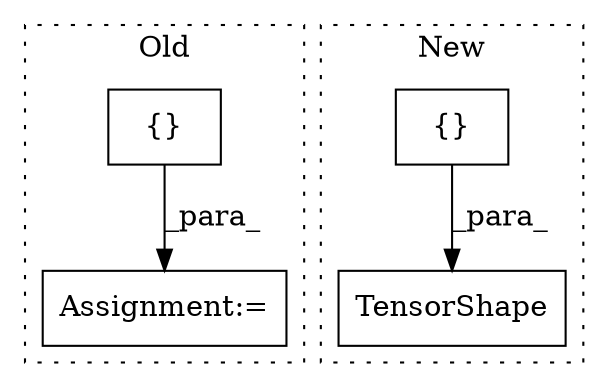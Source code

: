 digraph G {
subgraph cluster0 {
1 [label="{}" a="4" s="14760,14766" l="1,1" shape="box"];
4 [label="Assignment:=" a="7" s="14710" l="1" shape="box"];
label = "Old";
style="dotted";
}
subgraph cluster1 {
2 [label="TensorShape" a="32" s="13733,13760" l="12,1" shape="box"];
3 [label="{}" a="4" s="13754,13759" l="1,1" shape="box"];
label = "New";
style="dotted";
}
1 -> 4 [label="_para_"];
3 -> 2 [label="_para_"];
}